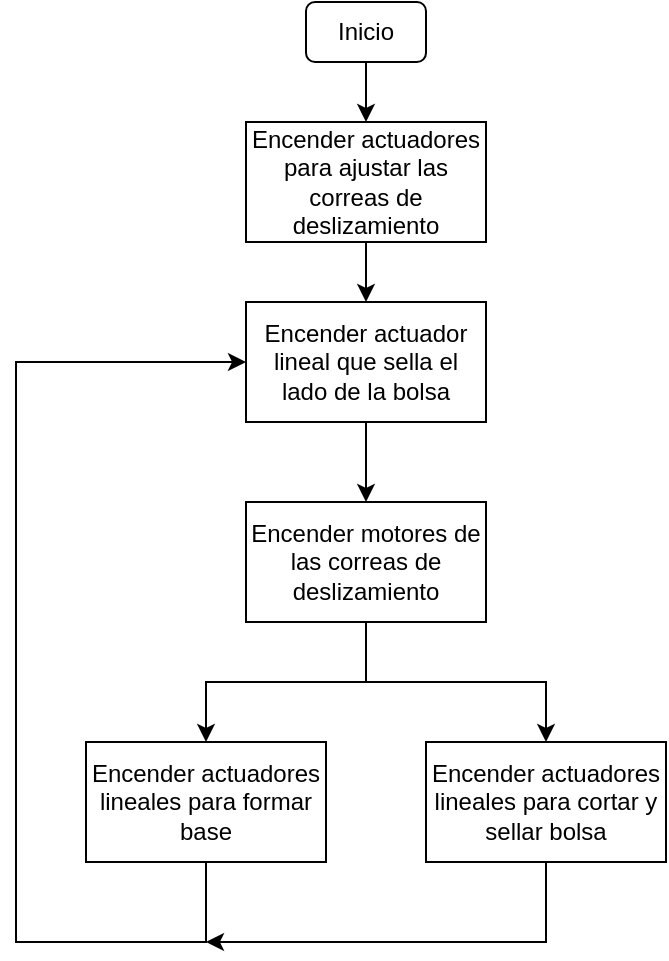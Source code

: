 <mxfile>
    <diagram id="ra2_bkY9aYqdC2gCG2ql" name="Page-1">
        <mxGraphModel dx="677" dy="394" grid="1" gridSize="10" guides="1" tooltips="1" connect="1" arrows="1" fold="1" page="1" pageScale="1" pageWidth="1169" pageHeight="827" math="0" shadow="0">
            <root>
                <mxCell id="0"/>
                <mxCell id="1" parent="0"/>
                <mxCell id="2" value="" style="edgeStyle=none;html=1;exitX=0.5;exitY=1;exitDx=0;exitDy=0;" edge="1" parent="1" source="6" target="8">
                    <mxGeometry relative="1" as="geometry">
                        <mxPoint x="605" y="220" as="sourcePoint"/>
                    </mxGeometry>
                </mxCell>
                <mxCell id="6" value="Inicio" style="rounded=1;whiteSpace=wrap;html=1;" vertex="1" parent="1">
                    <mxGeometry x="575" y="190" width="60" height="30" as="geometry"/>
                </mxCell>
                <mxCell id="7" value="" style="edgeStyle=none;html=1;" edge="1" parent="1" source="8" target="10">
                    <mxGeometry relative="1" as="geometry"/>
                </mxCell>
                <mxCell id="8" value="Encender actuadores para ajustar las correas de deslizamiento" style="whiteSpace=wrap;html=1;" vertex="1" parent="1">
                    <mxGeometry x="545" y="250" width="120" height="60" as="geometry"/>
                </mxCell>
                <mxCell id="14" value="" style="edgeStyle=none;html=1;" edge="1" parent="1" source="10" target="13">
                    <mxGeometry relative="1" as="geometry"/>
                </mxCell>
                <mxCell id="10" value="Encender actuador lineal que sella el lado de la bolsa" style="whiteSpace=wrap;html=1;" vertex="1" parent="1">
                    <mxGeometry x="545" y="340" width="120" height="60" as="geometry"/>
                </mxCell>
                <mxCell id="17" value="" style="edgeStyle=none;html=1;rounded=0;" edge="1" parent="1" source="13" target="15">
                    <mxGeometry relative="1" as="geometry">
                        <Array as="points">
                            <mxPoint x="605" y="530"/>
                            <mxPoint x="525" y="530"/>
                        </Array>
                    </mxGeometry>
                </mxCell>
                <mxCell id="19" value="" style="edgeStyle=none;html=1;rounded=0;" edge="1" parent="1" source="13" target="18">
                    <mxGeometry relative="1" as="geometry">
                        <Array as="points">
                            <mxPoint x="605" y="530"/>
                            <mxPoint x="695" y="530"/>
                        </Array>
                    </mxGeometry>
                </mxCell>
                <mxCell id="13" value="Encender motores de las correas de deslizamiento" style="whiteSpace=wrap;html=1;" vertex="1" parent="1">
                    <mxGeometry x="545" y="440" width="120" height="60" as="geometry"/>
                </mxCell>
                <mxCell id="20" style="edgeStyle=none;rounded=0;html=1;entryX=0;entryY=0.5;entryDx=0;entryDy=0;" edge="1" parent="1" source="15" target="10">
                    <mxGeometry relative="1" as="geometry">
                        <mxPoint x="520" y="450" as="targetPoint"/>
                        <Array as="points">
                            <mxPoint x="525" y="660"/>
                            <mxPoint x="430" y="660"/>
                            <mxPoint x="430" y="370"/>
                        </Array>
                    </mxGeometry>
                </mxCell>
                <mxCell id="15" value="Encender actuadores lineales para formar base" style="whiteSpace=wrap;html=1;" vertex="1" parent="1">
                    <mxGeometry x="465" y="560" width="120" height="60" as="geometry"/>
                </mxCell>
                <mxCell id="21" style="edgeStyle=none;rounded=0;html=1;" edge="1" parent="1" source="18">
                    <mxGeometry relative="1" as="geometry">
                        <mxPoint x="525" y="660" as="targetPoint"/>
                        <Array as="points">
                            <mxPoint x="695" y="660"/>
                        </Array>
                    </mxGeometry>
                </mxCell>
                <mxCell id="18" value="Encender actuadores lineales para cortar y sellar bolsa" style="whiteSpace=wrap;html=1;" vertex="1" parent="1">
                    <mxGeometry x="635" y="560" width="120" height="60" as="geometry"/>
                </mxCell>
            </root>
        </mxGraphModel>
    </diagram>
</mxfile>